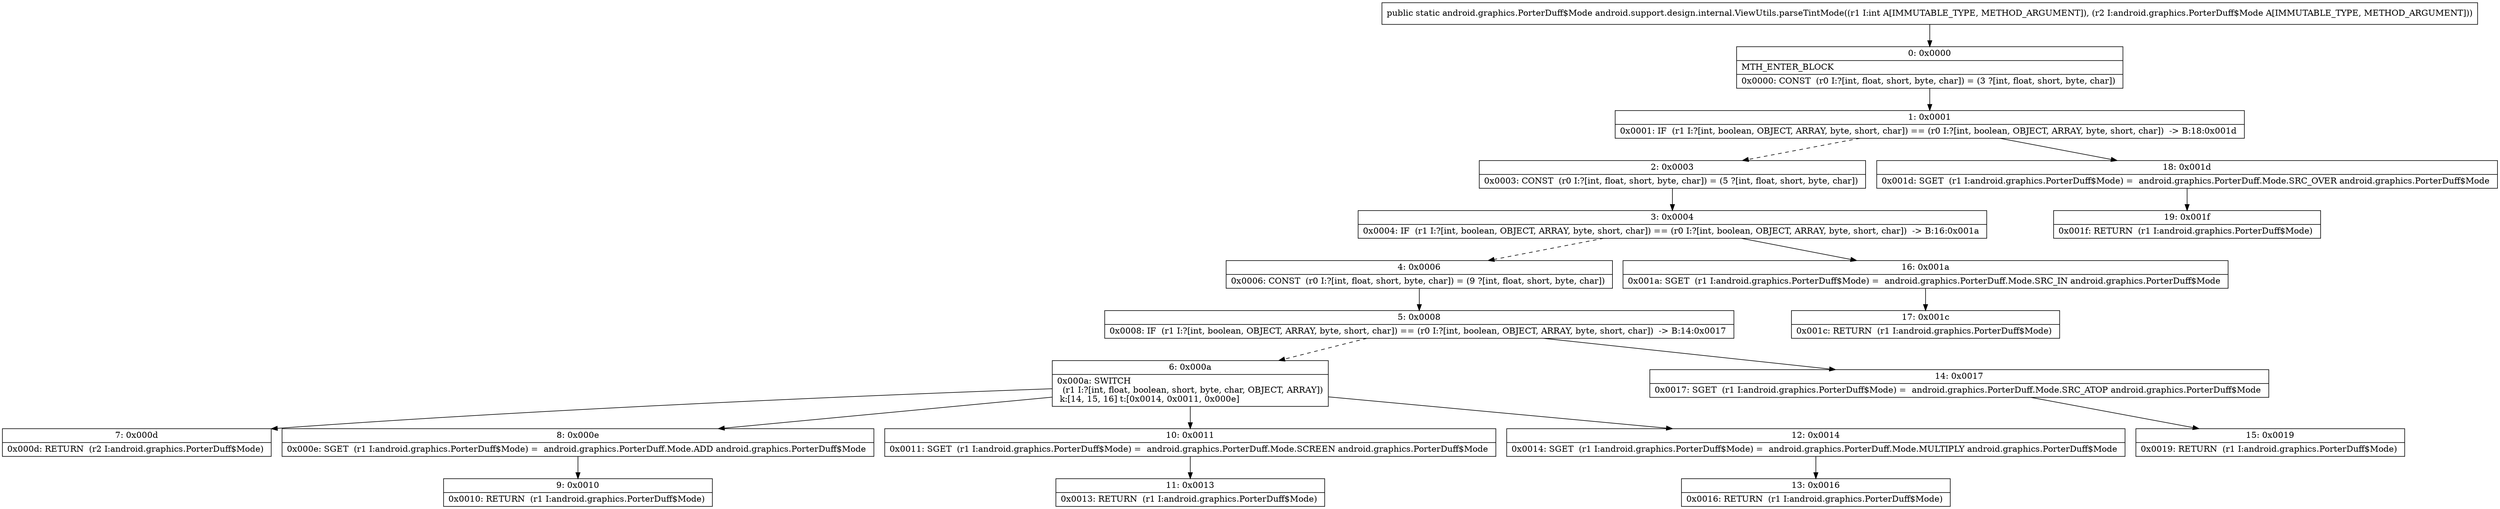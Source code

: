 digraph "CFG forandroid.support.design.internal.ViewUtils.parseTintMode(ILandroid\/graphics\/PorterDuff$Mode;)Landroid\/graphics\/PorterDuff$Mode;" {
Node_0 [shape=record,label="{0\:\ 0x0000|MTH_ENTER_BLOCK\l|0x0000: CONST  (r0 I:?[int, float, short, byte, char]) = (3 ?[int, float, short, byte, char]) \l}"];
Node_1 [shape=record,label="{1\:\ 0x0001|0x0001: IF  (r1 I:?[int, boolean, OBJECT, ARRAY, byte, short, char]) == (r0 I:?[int, boolean, OBJECT, ARRAY, byte, short, char])  \-\> B:18:0x001d \l}"];
Node_2 [shape=record,label="{2\:\ 0x0003|0x0003: CONST  (r0 I:?[int, float, short, byte, char]) = (5 ?[int, float, short, byte, char]) \l}"];
Node_3 [shape=record,label="{3\:\ 0x0004|0x0004: IF  (r1 I:?[int, boolean, OBJECT, ARRAY, byte, short, char]) == (r0 I:?[int, boolean, OBJECT, ARRAY, byte, short, char])  \-\> B:16:0x001a \l}"];
Node_4 [shape=record,label="{4\:\ 0x0006|0x0006: CONST  (r0 I:?[int, float, short, byte, char]) = (9 ?[int, float, short, byte, char]) \l}"];
Node_5 [shape=record,label="{5\:\ 0x0008|0x0008: IF  (r1 I:?[int, boolean, OBJECT, ARRAY, byte, short, char]) == (r0 I:?[int, boolean, OBJECT, ARRAY, byte, short, char])  \-\> B:14:0x0017 \l}"];
Node_6 [shape=record,label="{6\:\ 0x000a|0x000a: SWITCH  \l  (r1 I:?[int, float, boolean, short, byte, char, OBJECT, ARRAY])\l k:[14, 15, 16] t:[0x0014, 0x0011, 0x000e] \l}"];
Node_7 [shape=record,label="{7\:\ 0x000d|0x000d: RETURN  (r2 I:android.graphics.PorterDuff$Mode) \l}"];
Node_8 [shape=record,label="{8\:\ 0x000e|0x000e: SGET  (r1 I:android.graphics.PorterDuff$Mode) =  android.graphics.PorterDuff.Mode.ADD android.graphics.PorterDuff$Mode \l}"];
Node_9 [shape=record,label="{9\:\ 0x0010|0x0010: RETURN  (r1 I:android.graphics.PorterDuff$Mode) \l}"];
Node_10 [shape=record,label="{10\:\ 0x0011|0x0011: SGET  (r1 I:android.graphics.PorterDuff$Mode) =  android.graphics.PorterDuff.Mode.SCREEN android.graphics.PorterDuff$Mode \l}"];
Node_11 [shape=record,label="{11\:\ 0x0013|0x0013: RETURN  (r1 I:android.graphics.PorterDuff$Mode) \l}"];
Node_12 [shape=record,label="{12\:\ 0x0014|0x0014: SGET  (r1 I:android.graphics.PorterDuff$Mode) =  android.graphics.PorterDuff.Mode.MULTIPLY android.graphics.PorterDuff$Mode \l}"];
Node_13 [shape=record,label="{13\:\ 0x0016|0x0016: RETURN  (r1 I:android.graphics.PorterDuff$Mode) \l}"];
Node_14 [shape=record,label="{14\:\ 0x0017|0x0017: SGET  (r1 I:android.graphics.PorterDuff$Mode) =  android.graphics.PorterDuff.Mode.SRC_ATOP android.graphics.PorterDuff$Mode \l}"];
Node_15 [shape=record,label="{15\:\ 0x0019|0x0019: RETURN  (r1 I:android.graphics.PorterDuff$Mode) \l}"];
Node_16 [shape=record,label="{16\:\ 0x001a|0x001a: SGET  (r1 I:android.graphics.PorterDuff$Mode) =  android.graphics.PorterDuff.Mode.SRC_IN android.graphics.PorterDuff$Mode \l}"];
Node_17 [shape=record,label="{17\:\ 0x001c|0x001c: RETURN  (r1 I:android.graphics.PorterDuff$Mode) \l}"];
Node_18 [shape=record,label="{18\:\ 0x001d|0x001d: SGET  (r1 I:android.graphics.PorterDuff$Mode) =  android.graphics.PorterDuff.Mode.SRC_OVER android.graphics.PorterDuff$Mode \l}"];
Node_19 [shape=record,label="{19\:\ 0x001f|0x001f: RETURN  (r1 I:android.graphics.PorterDuff$Mode) \l}"];
MethodNode[shape=record,label="{public static android.graphics.PorterDuff$Mode android.support.design.internal.ViewUtils.parseTintMode((r1 I:int A[IMMUTABLE_TYPE, METHOD_ARGUMENT]), (r2 I:android.graphics.PorterDuff$Mode A[IMMUTABLE_TYPE, METHOD_ARGUMENT])) }"];
MethodNode -> Node_0;
Node_0 -> Node_1;
Node_1 -> Node_2[style=dashed];
Node_1 -> Node_18;
Node_2 -> Node_3;
Node_3 -> Node_4[style=dashed];
Node_3 -> Node_16;
Node_4 -> Node_5;
Node_5 -> Node_6[style=dashed];
Node_5 -> Node_14;
Node_6 -> Node_7;
Node_6 -> Node_8;
Node_6 -> Node_10;
Node_6 -> Node_12;
Node_8 -> Node_9;
Node_10 -> Node_11;
Node_12 -> Node_13;
Node_14 -> Node_15;
Node_16 -> Node_17;
Node_18 -> Node_19;
}

